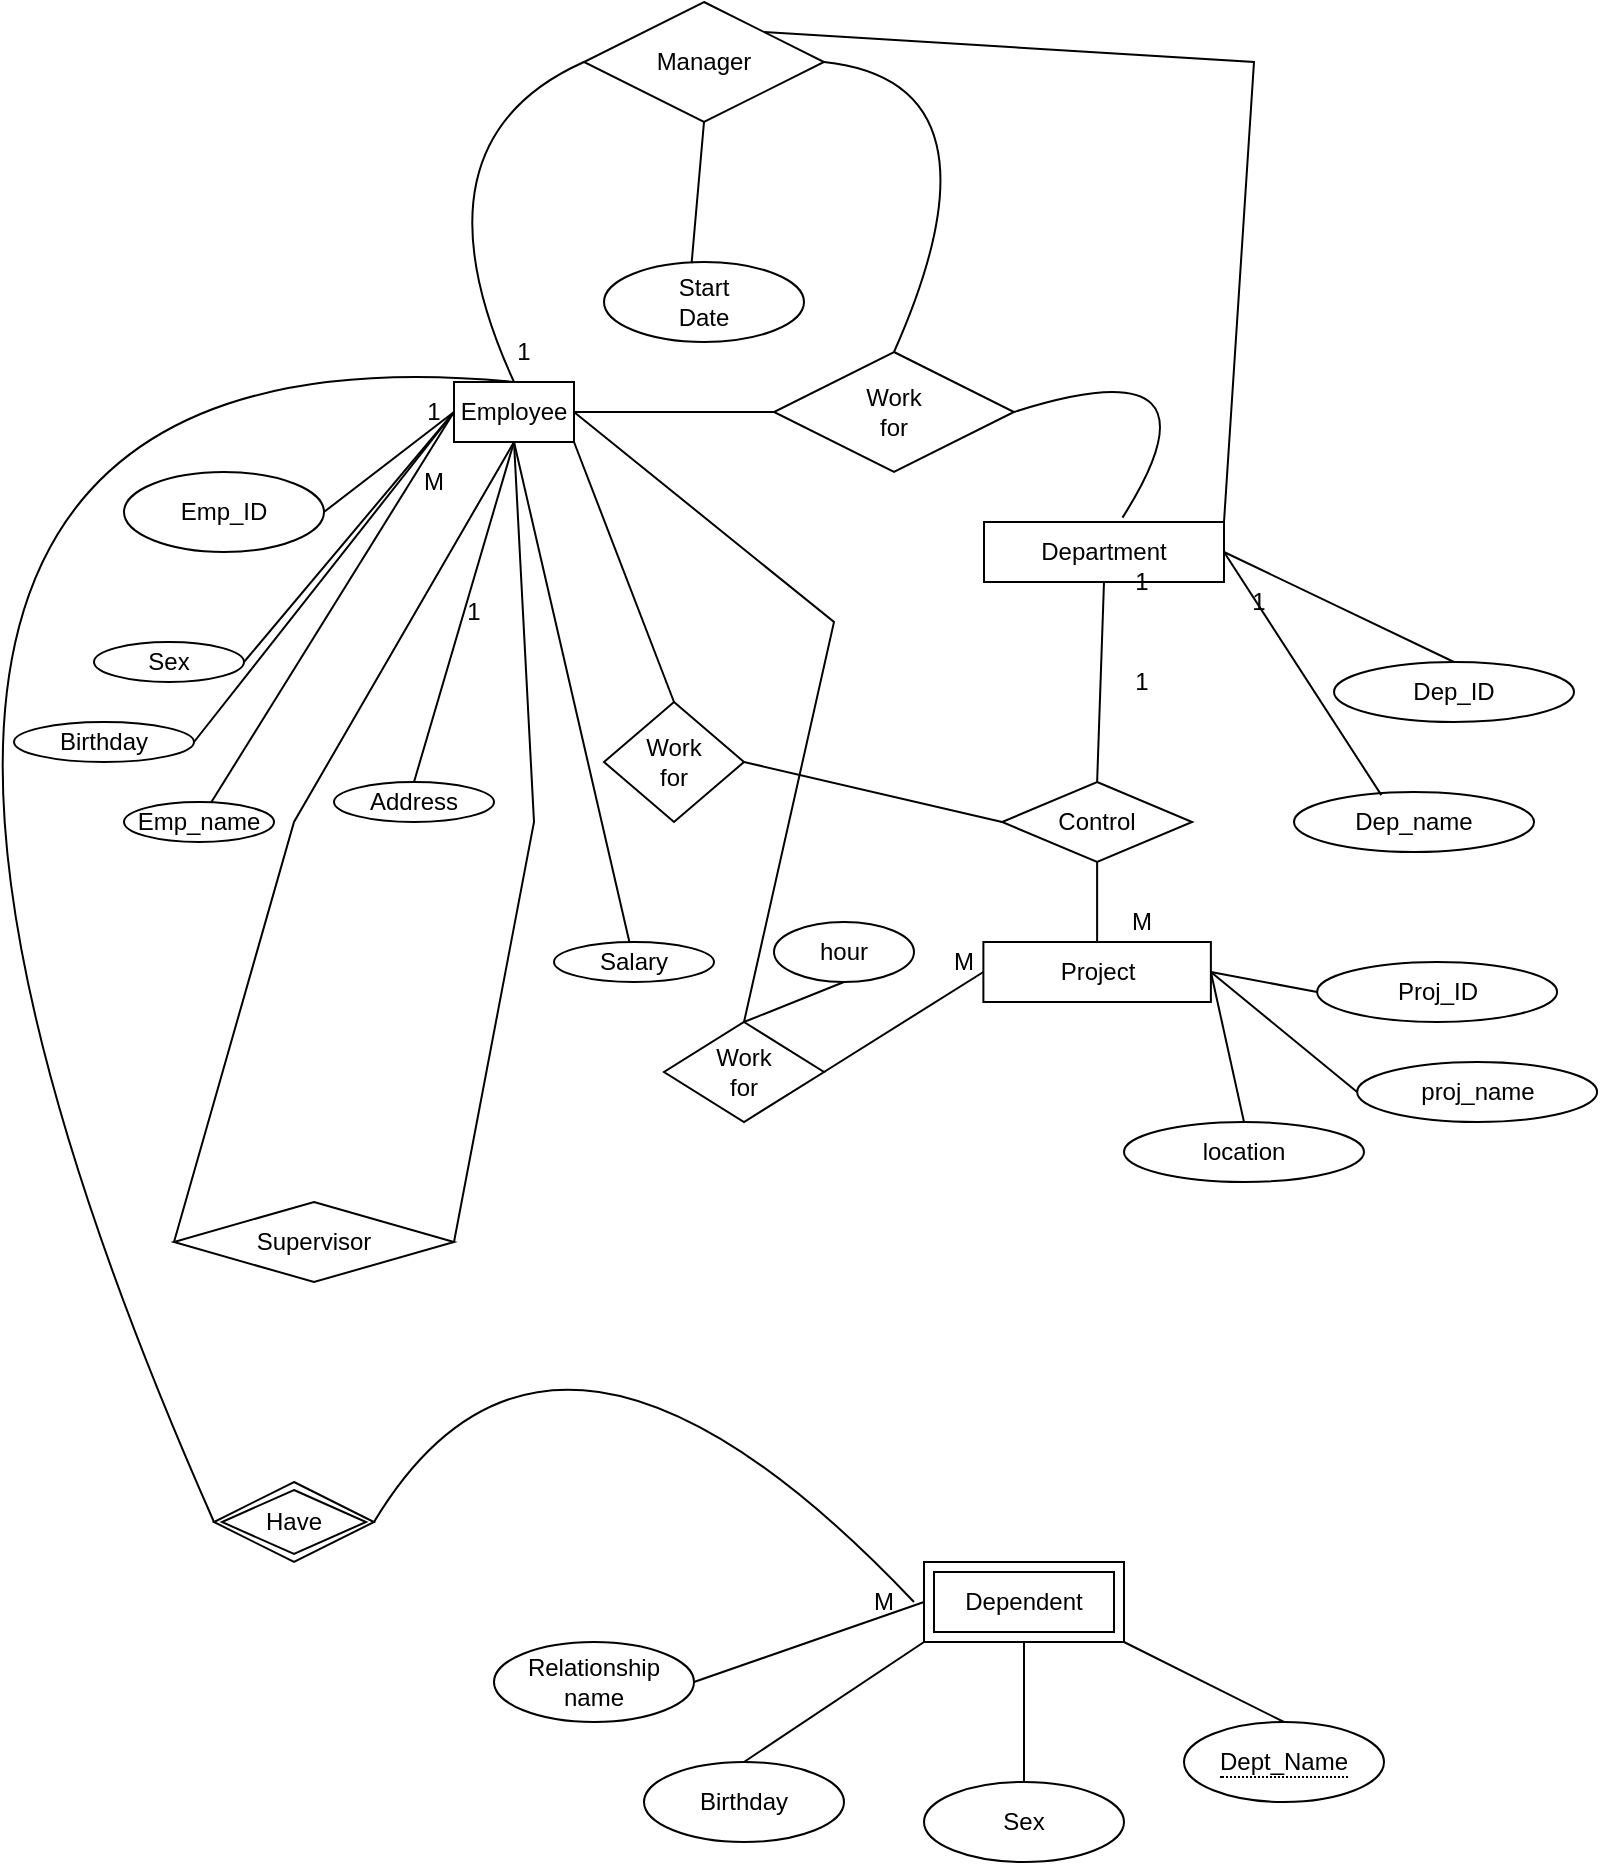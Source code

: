 <mxfile version="27.1.1">
  <diagram name="Page-1" id="gN-oG7b6HpO0mjYtUOtD">
    <mxGraphModel dx="946" dy="520" grid="1" gridSize="10" guides="1" tooltips="1" connect="1" arrows="1" fold="1" page="1" pageScale="1" pageWidth="850" pageHeight="1100" background="none" math="0" shadow="0">
      <root>
        <mxCell id="0" />
        <mxCell id="1" parent="0" />
        <mxCell id="PK1BnZjrUv6jQ3VVec2v-1" value="Employee" style="rounded=0;whiteSpace=wrap;html=1;" parent="1" vertex="1">
          <mxGeometry x="240" y="200" width="60" height="30" as="geometry" />
        </mxCell>
        <mxCell id="PK1BnZjrUv6jQ3VVec2v-2" value="Salary" style="ellipse;whiteSpace=wrap;html=1;" parent="1" vertex="1">
          <mxGeometry x="290" y="480" width="80" height="20" as="geometry" />
        </mxCell>
        <mxCell id="PK1BnZjrUv6jQ3VVec2v-3" value="Emp_name" style="ellipse;whiteSpace=wrap;html=1;" parent="1" vertex="1">
          <mxGeometry x="75" y="410" width="75" height="20" as="geometry" />
        </mxCell>
        <mxCell id="PK1BnZjrUv6jQ3VVec2v-4" value="Sex" style="ellipse;whiteSpace=wrap;html=1;" parent="1" vertex="1">
          <mxGeometry x="60" y="330" width="75" height="20" as="geometry" />
        </mxCell>
        <mxCell id="PK1BnZjrUv6jQ3VVec2v-5" value="Address" style="ellipse;whiteSpace=wrap;html=1;" parent="1" vertex="1">
          <mxGeometry x="180" y="400" width="80" height="20" as="geometry" />
        </mxCell>
        <mxCell id="PK1BnZjrUv6jQ3VVec2v-7" value="" style="endArrow=none;html=1;rounded=0;" parent="1" edge="1">
          <mxGeometry width="50" height="50" relative="1" as="geometry">
            <mxPoint x="551.56" y="380" as="sourcePoint" />
            <mxPoint x="551.56" y="380" as="targetPoint" />
          </mxGeometry>
        </mxCell>
        <mxCell id="PK1BnZjrUv6jQ3VVec2v-10" value="" style="endArrow=none;html=1;rounded=0;labelBackgroundColor=none;fontColor=none;noLabel=1;" parent="1" source="PK1BnZjrUv6jQ3VVec2v-2" edge="1">
          <mxGeometry width="50" height="50" relative="1" as="geometry">
            <mxPoint x="240" y="480" as="sourcePoint" />
            <mxPoint x="270" y="230" as="targetPoint" />
            <Array as="points" />
          </mxGeometry>
        </mxCell>
        <mxCell id="PK1BnZjrUv6jQ3VVec2v-12" value="" style="endArrow=none;html=1;rounded=0;exitX=0;exitY=0.5;exitDx=0;exitDy=0;" parent="1" source="PK1BnZjrUv6jQ3VVec2v-1" target="PK1BnZjrUv6jQ3VVec2v-3" edge="1">
          <mxGeometry width="50" height="50" relative="1" as="geometry">
            <mxPoint x="240" y="350" as="sourcePoint" />
            <mxPoint x="440" y="460" as="targetPoint" />
          </mxGeometry>
        </mxCell>
        <mxCell id="PK1BnZjrUv6jQ3VVec2v-15" value="" style="endArrow=none;html=1;rounded=0;exitX=0.5;exitY=0;exitDx=0;exitDy=0;" parent="1" source="PK1BnZjrUv6jQ3VVec2v-5" edge="1">
          <mxGeometry width="50" height="50" relative="1" as="geometry">
            <mxPoint x="390" y="510" as="sourcePoint" />
            <mxPoint x="270" y="230" as="targetPoint" />
          </mxGeometry>
        </mxCell>
        <mxCell id="PK1BnZjrUv6jQ3VVec2v-16" value="" style="endArrow=none;html=1;rounded=0;exitX=1;exitY=0.5;exitDx=0;exitDy=0;entryX=0;entryY=0.5;entryDx=0;entryDy=0;" parent="1" source="PK1BnZjrUv6jQ3VVec2v-4" target="PK1BnZjrUv6jQ3VVec2v-1" edge="1">
          <mxGeometry width="50" height="50" relative="1" as="geometry">
            <mxPoint x="390" y="510" as="sourcePoint" />
            <mxPoint x="440" y="460" as="targetPoint" />
          </mxGeometry>
        </mxCell>
        <mxCell id="PK1BnZjrUv6jQ3VVec2v-17" value="Department" style="rounded=0;whiteSpace=wrap;html=1;" parent="1" vertex="1">
          <mxGeometry x="505" y="270" width="120" height="30" as="geometry" />
        </mxCell>
        <mxCell id="PK1BnZjrUv6jQ3VVec2v-18" value="Control" style="rhombus;whiteSpace=wrap;html=1;" parent="1" vertex="1">
          <mxGeometry x="514.06" y="400" width="95" height="40" as="geometry" />
        </mxCell>
        <mxCell id="PK1BnZjrUv6jQ3VVec2v-19" value="" style="endArrow=none;html=1;rounded=0;entryX=0.5;entryY=1;entryDx=0;entryDy=0;exitX=0.5;exitY=0;exitDx=0;exitDy=0;" parent="1" source="PK1BnZjrUv6jQ3VVec2v-18" target="PK1BnZjrUv6jQ3VVec2v-17" edge="1">
          <mxGeometry width="50" height="50" relative="1" as="geometry">
            <mxPoint x="431.56" y="370" as="sourcePoint" />
            <mxPoint x="481.56" y="320" as="targetPoint" />
          </mxGeometry>
        </mxCell>
        <mxCell id="PK1BnZjrUv6jQ3VVec2v-20" value="Project" style="rounded=0;whiteSpace=wrap;html=1;" parent="1" vertex="1">
          <mxGeometry x="504.69" y="480" width="113.75" height="30" as="geometry" />
        </mxCell>
        <mxCell id="PK1BnZjrUv6jQ3VVec2v-22" value="" style="endArrow=none;html=1;rounded=0;entryX=0.5;entryY=1;entryDx=0;entryDy=0;exitX=0.5;exitY=0;exitDx=0;exitDy=0;" parent="1" source="PK1BnZjrUv6jQ3VVec2v-20" target="PK1BnZjrUv6jQ3VVec2v-18" edge="1">
          <mxGeometry width="50" height="50" relative="1" as="geometry">
            <mxPoint x="431.56" y="370" as="sourcePoint" />
            <mxPoint x="481.56" y="320" as="targetPoint" />
          </mxGeometry>
        </mxCell>
        <mxCell id="PK1BnZjrUv6jQ3VVec2v-23" value="Dep_ID" style="ellipse;whiteSpace=wrap;html=1;" parent="1" vertex="1">
          <mxGeometry x="680" y="340" width="120" height="30" as="geometry" />
        </mxCell>
        <mxCell id="PK1BnZjrUv6jQ3VVec2v-24" value="" style="endArrow=none;html=1;rounded=0;entryX=1;entryY=0.5;entryDx=0;entryDy=0;exitX=0.5;exitY=0;exitDx=0;exitDy=0;" parent="1" source="PK1BnZjrUv6jQ3VVec2v-23" target="PK1BnZjrUv6jQ3VVec2v-17" edge="1">
          <mxGeometry width="50" height="50" relative="1" as="geometry">
            <mxPoint x="431.56" y="370" as="sourcePoint" />
            <mxPoint x="481.56" y="320" as="targetPoint" />
          </mxGeometry>
        </mxCell>
        <mxCell id="PK1BnZjrUv6jQ3VVec2v-25" value="Dep_name" style="ellipse;whiteSpace=wrap;html=1;" parent="1" vertex="1">
          <mxGeometry x="660" y="405" width="120" height="30" as="geometry" />
        </mxCell>
        <mxCell id="PK1BnZjrUv6jQ3VVec2v-27" value="" style="endArrow=none;html=1;rounded=0;entryX=1;entryY=0.5;entryDx=0;entryDy=0;exitX=0.364;exitY=0.052;exitDx=0;exitDy=0;exitPerimeter=0;" parent="1" source="PK1BnZjrUv6jQ3VVec2v-25" target="PK1BnZjrUv6jQ3VVec2v-17" edge="1">
          <mxGeometry width="50" height="50" relative="1" as="geometry">
            <mxPoint x="681.56" y="410" as="sourcePoint" />
            <mxPoint x="481.56" y="320" as="targetPoint" />
          </mxGeometry>
        </mxCell>
        <mxCell id="PK1BnZjrUv6jQ3VVec2v-28" value="Proj_ID" style="ellipse;whiteSpace=wrap;html=1;" parent="1" vertex="1">
          <mxGeometry x="671.56" y="490" width="120" height="30" as="geometry" />
        </mxCell>
        <mxCell id="PK1BnZjrUv6jQ3VVec2v-29" value="" style="endArrow=none;html=1;rounded=0;entryX=1;entryY=0.5;entryDx=0;entryDy=0;exitX=0;exitY=0.5;exitDx=0;exitDy=0;" parent="1" source="PK1BnZjrUv6jQ3VVec2v-28" target="PK1BnZjrUv6jQ3VVec2v-20" edge="1">
          <mxGeometry width="50" height="50" relative="1" as="geometry">
            <mxPoint x="431.56" y="470" as="sourcePoint" />
            <mxPoint x="481.56" y="420" as="targetPoint" />
          </mxGeometry>
        </mxCell>
        <mxCell id="PK1BnZjrUv6jQ3VVec2v-30" value="proj_name" style="ellipse;whiteSpace=wrap;html=1;" parent="1" vertex="1">
          <mxGeometry x="691.56" y="540" width="120" height="30" as="geometry" />
        </mxCell>
        <mxCell id="PK1BnZjrUv6jQ3VVec2v-31" value="" style="endArrow=none;html=1;rounded=0;entryX=1;entryY=0.5;entryDx=0;entryDy=0;exitX=0;exitY=0.5;exitDx=0;exitDy=0;" parent="1" source="PK1BnZjrUv6jQ3VVec2v-30" target="PK1BnZjrUv6jQ3VVec2v-20" edge="1">
          <mxGeometry width="50" height="50" relative="1" as="geometry">
            <mxPoint x="431.56" y="470" as="sourcePoint" />
            <mxPoint x="481.56" y="420" as="targetPoint" />
          </mxGeometry>
        </mxCell>
        <mxCell id="PK1BnZjrUv6jQ3VVec2v-32" value="location" style="ellipse;whiteSpace=wrap;html=1;" parent="1" vertex="1">
          <mxGeometry x="575" y="570" width="120" height="30" as="geometry" />
        </mxCell>
        <mxCell id="PK1BnZjrUv6jQ3VVec2v-35" value="" style="endArrow=none;html=1;rounded=0;entryX=1;entryY=0.5;entryDx=0;entryDy=0;exitX=0.5;exitY=0;exitDx=0;exitDy=0;" parent="1" source="PK1BnZjrUv6jQ3VVec2v-32" target="PK1BnZjrUv6jQ3VVec2v-20" edge="1">
          <mxGeometry width="50" height="50" relative="1" as="geometry">
            <mxPoint x="431.56" y="470" as="sourcePoint" />
            <mxPoint x="481.56" y="420" as="targetPoint" />
          </mxGeometry>
        </mxCell>
        <mxCell id="PK1BnZjrUv6jQ3VVec2v-36" value="Work&lt;div&gt;for&lt;/div&gt;" style="rhombus;whiteSpace=wrap;html=1;" parent="1" vertex="1">
          <mxGeometry x="345" y="520" width="80" height="50" as="geometry" />
        </mxCell>
        <mxCell id="PK1BnZjrUv6jQ3VVec2v-37" value="" style="endArrow=none;html=1;rounded=0;entryX=1;entryY=0.5;entryDx=0;entryDy=0;exitX=0;exitY=0.5;exitDx=0;exitDy=0;" parent="1" source="PK1BnZjrUv6jQ3VVec2v-20" target="PK1BnZjrUv6jQ3VVec2v-36" edge="1">
          <mxGeometry width="50" height="50" relative="1" as="geometry">
            <mxPoint x="320" y="610" as="sourcePoint" />
            <mxPoint x="370" y="560" as="targetPoint" />
          </mxGeometry>
        </mxCell>
        <mxCell id="PK1BnZjrUv6jQ3VVec2v-38" value="" style="endArrow=none;html=1;rounded=0;entryX=0.5;entryY=0;entryDx=0;entryDy=0;exitX=1;exitY=0.5;exitDx=0;exitDy=0;" parent="1" source="PK1BnZjrUv6jQ3VVec2v-1" target="PK1BnZjrUv6jQ3VVec2v-36" edge="1">
          <mxGeometry width="50" height="50" relative="1" as="geometry">
            <mxPoint x="320" y="510" as="sourcePoint" />
            <mxPoint x="370" y="460" as="targetPoint" />
            <Array as="points">
              <mxPoint x="430" y="320" />
            </Array>
          </mxGeometry>
        </mxCell>
        <mxCell id="PK1BnZjrUv6jQ3VVec2v-39" value="Birthday" style="ellipse;whiteSpace=wrap;html=1;" parent="1" vertex="1">
          <mxGeometry x="20" y="370" width="90" height="20" as="geometry" />
        </mxCell>
        <mxCell id="PK1BnZjrUv6jQ3VVec2v-40" value="" style="endArrow=none;html=1;rounded=0;entryX=0;entryY=0.5;entryDx=0;entryDy=0;exitX=1;exitY=0.5;exitDx=0;exitDy=0;" parent="1" source="PK1BnZjrUv6jQ3VVec2v-39" target="PK1BnZjrUv6jQ3VVec2v-1" edge="1">
          <mxGeometry width="50" height="50" relative="1" as="geometry">
            <mxPoint x="320" y="510" as="sourcePoint" />
            <mxPoint x="370" y="460" as="targetPoint" />
          </mxGeometry>
        </mxCell>
        <mxCell id="PK1BnZjrUv6jQ3VVec2v-41" value="Supervisor" style="rhombus;whiteSpace=wrap;html=1;" parent="1" vertex="1">
          <mxGeometry x="100" y="610" width="140" height="40" as="geometry" />
        </mxCell>
        <mxCell id="PK1BnZjrUv6jQ3VVec2v-42" value="" style="endArrow=none;html=1;rounded=0;entryX=0.5;entryY=1;entryDx=0;entryDy=0;exitX=1;exitY=0.5;exitDx=0;exitDy=0;" parent="1" source="PK1BnZjrUv6jQ3VVec2v-41" target="PK1BnZjrUv6jQ3VVec2v-1" edge="1">
          <mxGeometry width="50" height="50" relative="1" as="geometry">
            <mxPoint x="320" y="510" as="sourcePoint" />
            <mxPoint x="370" y="460" as="targetPoint" />
            <Array as="points">
              <mxPoint x="280" y="420" />
            </Array>
          </mxGeometry>
        </mxCell>
        <mxCell id="PK1BnZjrUv6jQ3VVec2v-43" value="" style="endArrow=none;html=1;rounded=0;exitX=0;exitY=0.5;exitDx=0;exitDy=0;entryX=0.5;entryY=1;entryDx=0;entryDy=0;" parent="1" source="PK1BnZjrUv6jQ3VVec2v-41" target="PK1BnZjrUv6jQ3VVec2v-1" edge="1">
          <mxGeometry width="50" height="50" relative="1" as="geometry">
            <mxPoint x="320" y="510" as="sourcePoint" />
            <mxPoint x="260" y="290" as="targetPoint" />
            <Array as="points">
              <mxPoint x="160" y="420" />
            </Array>
          </mxGeometry>
        </mxCell>
        <mxCell id="i4znsN0JVx6czCbvjzeb-1" value="Dependent" style="shape=ext;margin=3;double=1;whiteSpace=wrap;html=1;align=center;" parent="1" vertex="1">
          <mxGeometry x="475" y="790" width="100" height="40" as="geometry" />
        </mxCell>
        <mxCell id="i4znsN0JVx6czCbvjzeb-2" value="&lt;span style=&quot;border-bottom: 1px dotted&quot;&gt;Dept_Name&lt;/span&gt;" style="ellipse;whiteSpace=wrap;html=1;align=center;" parent="1" vertex="1">
          <mxGeometry x="605" y="870" width="100" height="40" as="geometry" />
        </mxCell>
        <mxCell id="i4znsN0JVx6czCbvjzeb-3" value="" style="endArrow=none;html=1;rounded=0;fontSize=12;startSize=8;endSize=8;curved=1;exitX=1;exitY=1;exitDx=0;exitDy=0;entryX=0.5;entryY=0;entryDx=0;entryDy=0;" parent="1" source="i4znsN0JVx6czCbvjzeb-1" target="i4znsN0JVx6czCbvjzeb-2" edge="1">
          <mxGeometry relative="1" as="geometry">
            <mxPoint x="475" y="530" as="sourcePoint" />
            <mxPoint x="635" y="530" as="targetPoint" />
          </mxGeometry>
        </mxCell>
        <mxCell id="i4znsN0JVx6czCbvjzeb-4" value="Sex" style="ellipse;whiteSpace=wrap;html=1;align=center;" parent="1" vertex="1">
          <mxGeometry x="475" y="900" width="100" height="40" as="geometry" />
        </mxCell>
        <mxCell id="i4znsN0JVx6czCbvjzeb-7" value="" style="endArrow=none;html=1;rounded=0;fontSize=12;startSize=8;endSize=8;curved=1;exitX=0.5;exitY=1;exitDx=0;exitDy=0;" parent="1" source="i4znsN0JVx6czCbvjzeb-1" target="i4znsN0JVx6czCbvjzeb-4" edge="1">
          <mxGeometry relative="1" as="geometry">
            <mxPoint x="475" y="530" as="sourcePoint" />
            <mxPoint x="635" y="530" as="targetPoint" />
          </mxGeometry>
        </mxCell>
        <mxCell id="i4znsN0JVx6czCbvjzeb-8" value="Birthday" style="ellipse;whiteSpace=wrap;html=1;align=center;" parent="1" vertex="1">
          <mxGeometry x="335" y="890" width="100" height="40" as="geometry" />
        </mxCell>
        <mxCell id="i4znsN0JVx6czCbvjzeb-9" value="Relationship name" style="ellipse;whiteSpace=wrap;html=1;align=center;" parent="1" vertex="1">
          <mxGeometry x="260" y="830" width="100" height="40" as="geometry" />
        </mxCell>
        <mxCell id="i4znsN0JVx6czCbvjzeb-10" value="" style="endArrow=none;html=1;rounded=0;fontSize=12;startSize=8;endSize=8;curved=1;exitX=0;exitY=0.5;exitDx=0;exitDy=0;entryX=1;entryY=0.5;entryDx=0;entryDy=0;" parent="1" source="i4znsN0JVx6czCbvjzeb-1" target="i4znsN0JVx6czCbvjzeb-9" edge="1">
          <mxGeometry relative="1" as="geometry">
            <mxPoint x="475" y="730" as="sourcePoint" />
            <mxPoint x="635" y="730" as="targetPoint" />
          </mxGeometry>
        </mxCell>
        <mxCell id="i4znsN0JVx6czCbvjzeb-11" value="" style="endArrow=none;html=1;rounded=0;fontSize=12;startSize=8;endSize=8;curved=1;exitX=0;exitY=1;exitDx=0;exitDy=0;entryX=0.5;entryY=0;entryDx=0;entryDy=0;" parent="1" source="i4znsN0JVx6czCbvjzeb-1" target="i4znsN0JVx6czCbvjzeb-8" edge="1">
          <mxGeometry relative="1" as="geometry">
            <mxPoint x="475" y="730" as="sourcePoint" />
            <mxPoint x="635" y="730" as="targetPoint" />
          </mxGeometry>
        </mxCell>
        <mxCell id="i4znsN0JVx6czCbvjzeb-12" value="Have" style="shape=rhombus;double=1;perimeter=rhombusPerimeter;whiteSpace=wrap;html=1;align=center;" parent="1" vertex="1">
          <mxGeometry x="120" y="750" width="80" height="40" as="geometry" />
        </mxCell>
        <mxCell id="i4znsN0JVx6czCbvjzeb-14" value="" style="endArrow=none;html=1;rounded=0;fontSize=12;startSize=8;endSize=8;curved=1;exitX=1;exitY=0.5;exitDx=0;exitDy=0;" parent="1" source="i4znsN0JVx6czCbvjzeb-12" edge="1">
          <mxGeometry relative="1" as="geometry">
            <mxPoint x="290" y="670" as="sourcePoint" />
            <mxPoint x="470" y="810" as="targetPoint" />
            <Array as="points">
              <mxPoint x="290" y="620" />
            </Array>
          </mxGeometry>
        </mxCell>
        <mxCell id="i4znsN0JVx6czCbvjzeb-15" value="Emp_ID" style="ellipse;whiteSpace=wrap;html=1;align=center;" parent="1" vertex="1">
          <mxGeometry x="75" y="245" width="100" height="40" as="geometry" />
        </mxCell>
        <mxCell id="i4znsN0JVx6czCbvjzeb-16" value="" style="endArrow=none;html=1;rounded=0;fontSize=12;startSize=8;endSize=8;curved=1;exitX=1;exitY=0.5;exitDx=0;exitDy=0;entryX=0;entryY=0.5;entryDx=0;entryDy=0;" parent="1" source="i4znsN0JVx6czCbvjzeb-15" target="PK1BnZjrUv6jQ3VVec2v-1" edge="1">
          <mxGeometry relative="1" as="geometry">
            <mxPoint x="290" y="670" as="sourcePoint" />
            <mxPoint x="240" y="330" as="targetPoint" />
          </mxGeometry>
        </mxCell>
        <mxCell id="i4znsN0JVx6czCbvjzeb-17" value="" style="endArrow=none;html=1;rounded=0;fontSize=12;startSize=8;endSize=8;curved=1;exitX=0;exitY=0.5;exitDx=0;exitDy=0;entryX=0.5;entryY=0;entryDx=0;entryDy=0;" parent="1" source="i4znsN0JVx6czCbvjzeb-12" target="PK1BnZjrUv6jQ3VVec2v-1" edge="1">
          <mxGeometry width="50" height="50" relative="1" as="geometry">
            <mxPoint x="60" y="710" as="sourcePoint" />
            <mxPoint x="210" y="250" as="targetPoint" />
            <Array as="points">
              <mxPoint x="-150" y="160" />
            </Array>
          </mxGeometry>
        </mxCell>
        <mxCell id="i4znsN0JVx6czCbvjzeb-18" style="edgeStyle=none;curved=1;rounded=0;orthogonalLoop=1;jettySize=auto;html=1;exitX=0.5;exitY=1;exitDx=0;exitDy=0;fontSize=12;startSize=8;endSize=8;" parent="1" source="PK1BnZjrUv6jQ3VVec2v-20" target="PK1BnZjrUv6jQ3VVec2v-20" edge="1">
          <mxGeometry relative="1" as="geometry" />
        </mxCell>
        <mxCell id="i4znsN0JVx6czCbvjzeb-20" value="Work&lt;div&gt;for&lt;/div&gt;" style="shape=rhombus;perimeter=rhombusPerimeter;whiteSpace=wrap;html=1;align=center;" parent="1" vertex="1">
          <mxGeometry x="400" y="185" width="120" height="60" as="geometry" />
        </mxCell>
        <mxCell id="i4znsN0JVx6czCbvjzeb-22" value="" style="endArrow=none;html=1;rounded=0;fontSize=12;startSize=8;endSize=8;curved=1;entryX=0;entryY=0.5;entryDx=0;entryDy=0;" parent="1" target="i4znsN0JVx6czCbvjzeb-20" edge="1">
          <mxGeometry relative="1" as="geometry">
            <mxPoint x="300" y="215" as="sourcePoint" />
            <mxPoint x="425" y="150" as="targetPoint" />
          </mxGeometry>
        </mxCell>
        <mxCell id="i4znsN0JVx6czCbvjzeb-23" value="" style="endArrow=none;html=1;rounded=0;fontSize=12;startSize=8;endSize=8;curved=1;exitX=1;exitY=0.5;exitDx=0;exitDy=0;entryX=0.577;entryY=-0.073;entryDx=0;entryDy=0;entryPerimeter=0;" parent="1" source="i4znsN0JVx6czCbvjzeb-20" target="PK1BnZjrUv6jQ3VVec2v-17" edge="1">
          <mxGeometry relative="1" as="geometry">
            <mxPoint x="535" y="214.5" as="sourcePoint" />
            <mxPoint x="695" y="214.5" as="targetPoint" />
            <Array as="points">
              <mxPoint x="630" y="180" />
            </Array>
          </mxGeometry>
        </mxCell>
        <mxCell id="i4znsN0JVx6czCbvjzeb-24" value="Manager" style="shape=rhombus;perimeter=rhombusPerimeter;whiteSpace=wrap;html=1;align=center;" parent="1" vertex="1">
          <mxGeometry x="305" y="10" width="120" height="60" as="geometry" />
        </mxCell>
        <mxCell id="i4znsN0JVx6czCbvjzeb-25" value="" style="endArrow=none;html=1;rounded=0;fontSize=12;startSize=8;endSize=8;curved=1;exitX=1;exitY=0.5;exitDx=0;exitDy=0;entryX=0.5;entryY=0;entryDx=0;entryDy=0;" parent="1" source="i4znsN0JVx6czCbvjzeb-24" target="i4znsN0JVx6czCbvjzeb-20" edge="1">
          <mxGeometry relative="1" as="geometry">
            <mxPoint x="475" y="119.5" as="sourcePoint" />
            <mxPoint x="460" y="180" as="targetPoint" />
            <Array as="points">
              <mxPoint x="520" y="50" />
            </Array>
          </mxGeometry>
        </mxCell>
        <mxCell id="i4znsN0JVx6czCbvjzeb-26" value="" style="endArrow=none;html=1;rounded=0;fontSize=12;startSize=8;endSize=8;curved=1;entryX=0;entryY=0.5;entryDx=0;entryDy=0;" parent="1" target="i4znsN0JVx6czCbvjzeb-24" edge="1">
          <mxGeometry relative="1" as="geometry">
            <mxPoint x="270" y="200" as="sourcePoint" />
            <mxPoint x="295" y="80" as="targetPoint" />
            <Array as="points">
              <mxPoint x="215" y="80" />
            </Array>
          </mxGeometry>
        </mxCell>
        <mxCell id="i4znsN0JVx6czCbvjzeb-27" value="Start&lt;div&gt;Date&lt;/div&gt;" style="ellipse;whiteSpace=wrap;html=1;align=center;" parent="1" vertex="1">
          <mxGeometry x="315" y="140" width="100" height="40" as="geometry" />
        </mxCell>
        <mxCell id="i4znsN0JVx6czCbvjzeb-29" value="" style="endArrow=none;html=1;rounded=0;fontSize=12;startSize=8;endSize=8;curved=1;entryX=0.5;entryY=1;entryDx=0;entryDy=0;exitX=0.438;exitY=0.015;exitDx=0;exitDy=0;exitPerimeter=0;" parent="1" source="i4znsN0JVx6czCbvjzeb-27" target="i4znsN0JVx6czCbvjzeb-24" edge="1">
          <mxGeometry width="50" height="50" relative="1" as="geometry">
            <mxPoint x="375" y="120" as="sourcePoint" />
            <mxPoint x="425" y="70" as="targetPoint" />
          </mxGeometry>
        </mxCell>
        <mxCell id="8JP5vft58klMKmXgoG9_-2" value="1" style="text;strokeColor=none;align=center;fillColor=none;html=1;verticalAlign=middle;whiteSpace=wrap;rounded=0;" vertex="1" parent="1">
          <mxGeometry x="559.06" y="290" width="50" height="20" as="geometry" />
        </mxCell>
        <mxCell id="8JP5vft58klMKmXgoG9_-3" value="1" style="text;strokeColor=none;align=center;fillColor=none;html=1;verticalAlign=middle;whiteSpace=wrap;rounded=0;" vertex="1" parent="1">
          <mxGeometry x="554.06" y="340" width="60" height="20" as="geometry" />
        </mxCell>
        <mxCell id="8JP5vft58klMKmXgoG9_-4" value="" style="endArrow=none;html=1;rounded=0;exitX=1;exitY=0;exitDx=0;exitDy=0;entryX=1;entryY=0;entryDx=0;entryDy=0;" edge="1" parent="1" source="i4znsN0JVx6czCbvjzeb-24" target="PK1BnZjrUv6jQ3VVec2v-17">
          <mxGeometry relative="1" as="geometry">
            <mxPoint x="350" y="170" as="sourcePoint" />
            <mxPoint x="609" y="308" as="targetPoint" />
            <Array as="points">
              <mxPoint x="640" y="40" />
            </Array>
          </mxGeometry>
        </mxCell>
        <mxCell id="8JP5vft58klMKmXgoG9_-5" value="1" style="text;strokeColor=none;align=center;fillColor=none;html=1;verticalAlign=middle;whiteSpace=wrap;rounded=0;" vertex="1" parent="1">
          <mxGeometry x="625" y="300" width="35" height="20" as="geometry" />
        </mxCell>
        <mxCell id="8JP5vft58klMKmXgoG9_-6" value="M" style="text;strokeColor=none;align=center;fillColor=none;html=1;verticalAlign=middle;whiteSpace=wrap;rounded=0;" vertex="1" parent="1">
          <mxGeometry x="554.06" y="460" width="60" height="20" as="geometry" />
        </mxCell>
        <mxCell id="8JP5vft58klMKmXgoG9_-7" value="M" style="text;strokeColor=none;align=center;fillColor=none;html=1;verticalAlign=middle;whiteSpace=wrap;rounded=0;" vertex="1" parent="1">
          <mxGeometry x="470" y="482.5" width="50" height="15" as="geometry" />
        </mxCell>
        <mxCell id="8JP5vft58klMKmXgoG9_-8" value="M" style="text;strokeColor=none;align=center;fillColor=none;html=1;verticalAlign=middle;whiteSpace=wrap;rounded=0;" vertex="1" parent="1">
          <mxGeometry x="425" y="795" width="60" height="30" as="geometry" />
        </mxCell>
        <mxCell id="8JP5vft58klMKmXgoG9_-9" value="1" style="text;strokeColor=none;align=center;fillColor=none;html=1;verticalAlign=middle;whiteSpace=wrap;rounded=0;" vertex="1" parent="1">
          <mxGeometry x="245" y="170" width="60" height="30" as="geometry" />
        </mxCell>
        <mxCell id="8JP5vft58klMKmXgoG9_-10" value="1" style="text;strokeColor=none;align=center;fillColor=none;html=1;verticalAlign=middle;whiteSpace=wrap;rounded=0;" vertex="1" parent="1">
          <mxGeometry x="200" y="200" width="60" height="30" as="geometry" />
        </mxCell>
        <mxCell id="8JP5vft58klMKmXgoG9_-15" value="1" style="text;strokeColor=none;align=center;fillColor=none;html=1;verticalAlign=middle;whiteSpace=wrap;rounded=0;" vertex="1" parent="1">
          <mxGeometry x="220" y="300" width="60" height="30" as="geometry" />
        </mxCell>
        <mxCell id="8JP5vft58klMKmXgoG9_-17" value="M" style="text;strokeColor=none;align=center;fillColor=none;html=1;verticalAlign=middle;whiteSpace=wrap;rounded=0;" vertex="1" parent="1">
          <mxGeometry x="200" y="240" width="60" height="20" as="geometry" />
        </mxCell>
        <mxCell id="8JP5vft58klMKmXgoG9_-20" value="Work&lt;div&gt;for&lt;/div&gt;" style="shape=rhombus;perimeter=rhombusPerimeter;whiteSpace=wrap;html=1;align=center;" vertex="1" parent="1">
          <mxGeometry x="315" y="360" width="70" height="60" as="geometry" />
        </mxCell>
        <mxCell id="8JP5vft58klMKmXgoG9_-21" value="" style="endArrow=none;html=1;rounded=0;exitX=1;exitY=1;exitDx=0;exitDy=0;entryX=0.5;entryY=0;entryDx=0;entryDy=0;" edge="1" parent="1" source="PK1BnZjrUv6jQ3VVec2v-1" target="8JP5vft58klMKmXgoG9_-20">
          <mxGeometry relative="1" as="geometry">
            <mxPoint x="350" y="360" as="sourcePoint" />
            <mxPoint x="510" y="360" as="targetPoint" />
          </mxGeometry>
        </mxCell>
        <mxCell id="8JP5vft58klMKmXgoG9_-22" value="" style="endArrow=none;html=1;rounded=0;entryX=0;entryY=0.5;entryDx=0;entryDy=0;exitX=1;exitY=0.5;exitDx=0;exitDy=0;" edge="1" parent="1" source="8JP5vft58klMKmXgoG9_-20" target="PK1BnZjrUv6jQ3VVec2v-18">
          <mxGeometry relative="1" as="geometry">
            <mxPoint x="350" y="360" as="sourcePoint" />
            <mxPoint x="510" y="360" as="targetPoint" />
          </mxGeometry>
        </mxCell>
        <mxCell id="8JP5vft58klMKmXgoG9_-23" value="hour" style="ellipse;whiteSpace=wrap;html=1;align=center;" vertex="1" parent="1">
          <mxGeometry x="400" y="470" width="70" height="30" as="geometry" />
        </mxCell>
        <mxCell id="8JP5vft58klMKmXgoG9_-24" value="" style="endArrow=none;html=1;rounded=0;exitX=0.5;exitY=0;exitDx=0;exitDy=0;entryX=0.5;entryY=1;entryDx=0;entryDy=0;" edge="1" parent="1" source="PK1BnZjrUv6jQ3VVec2v-36" target="8JP5vft58klMKmXgoG9_-23">
          <mxGeometry relative="1" as="geometry">
            <mxPoint x="350" y="360" as="sourcePoint" />
            <mxPoint x="510" y="360" as="targetPoint" />
          </mxGeometry>
        </mxCell>
      </root>
    </mxGraphModel>
  </diagram>
</mxfile>
